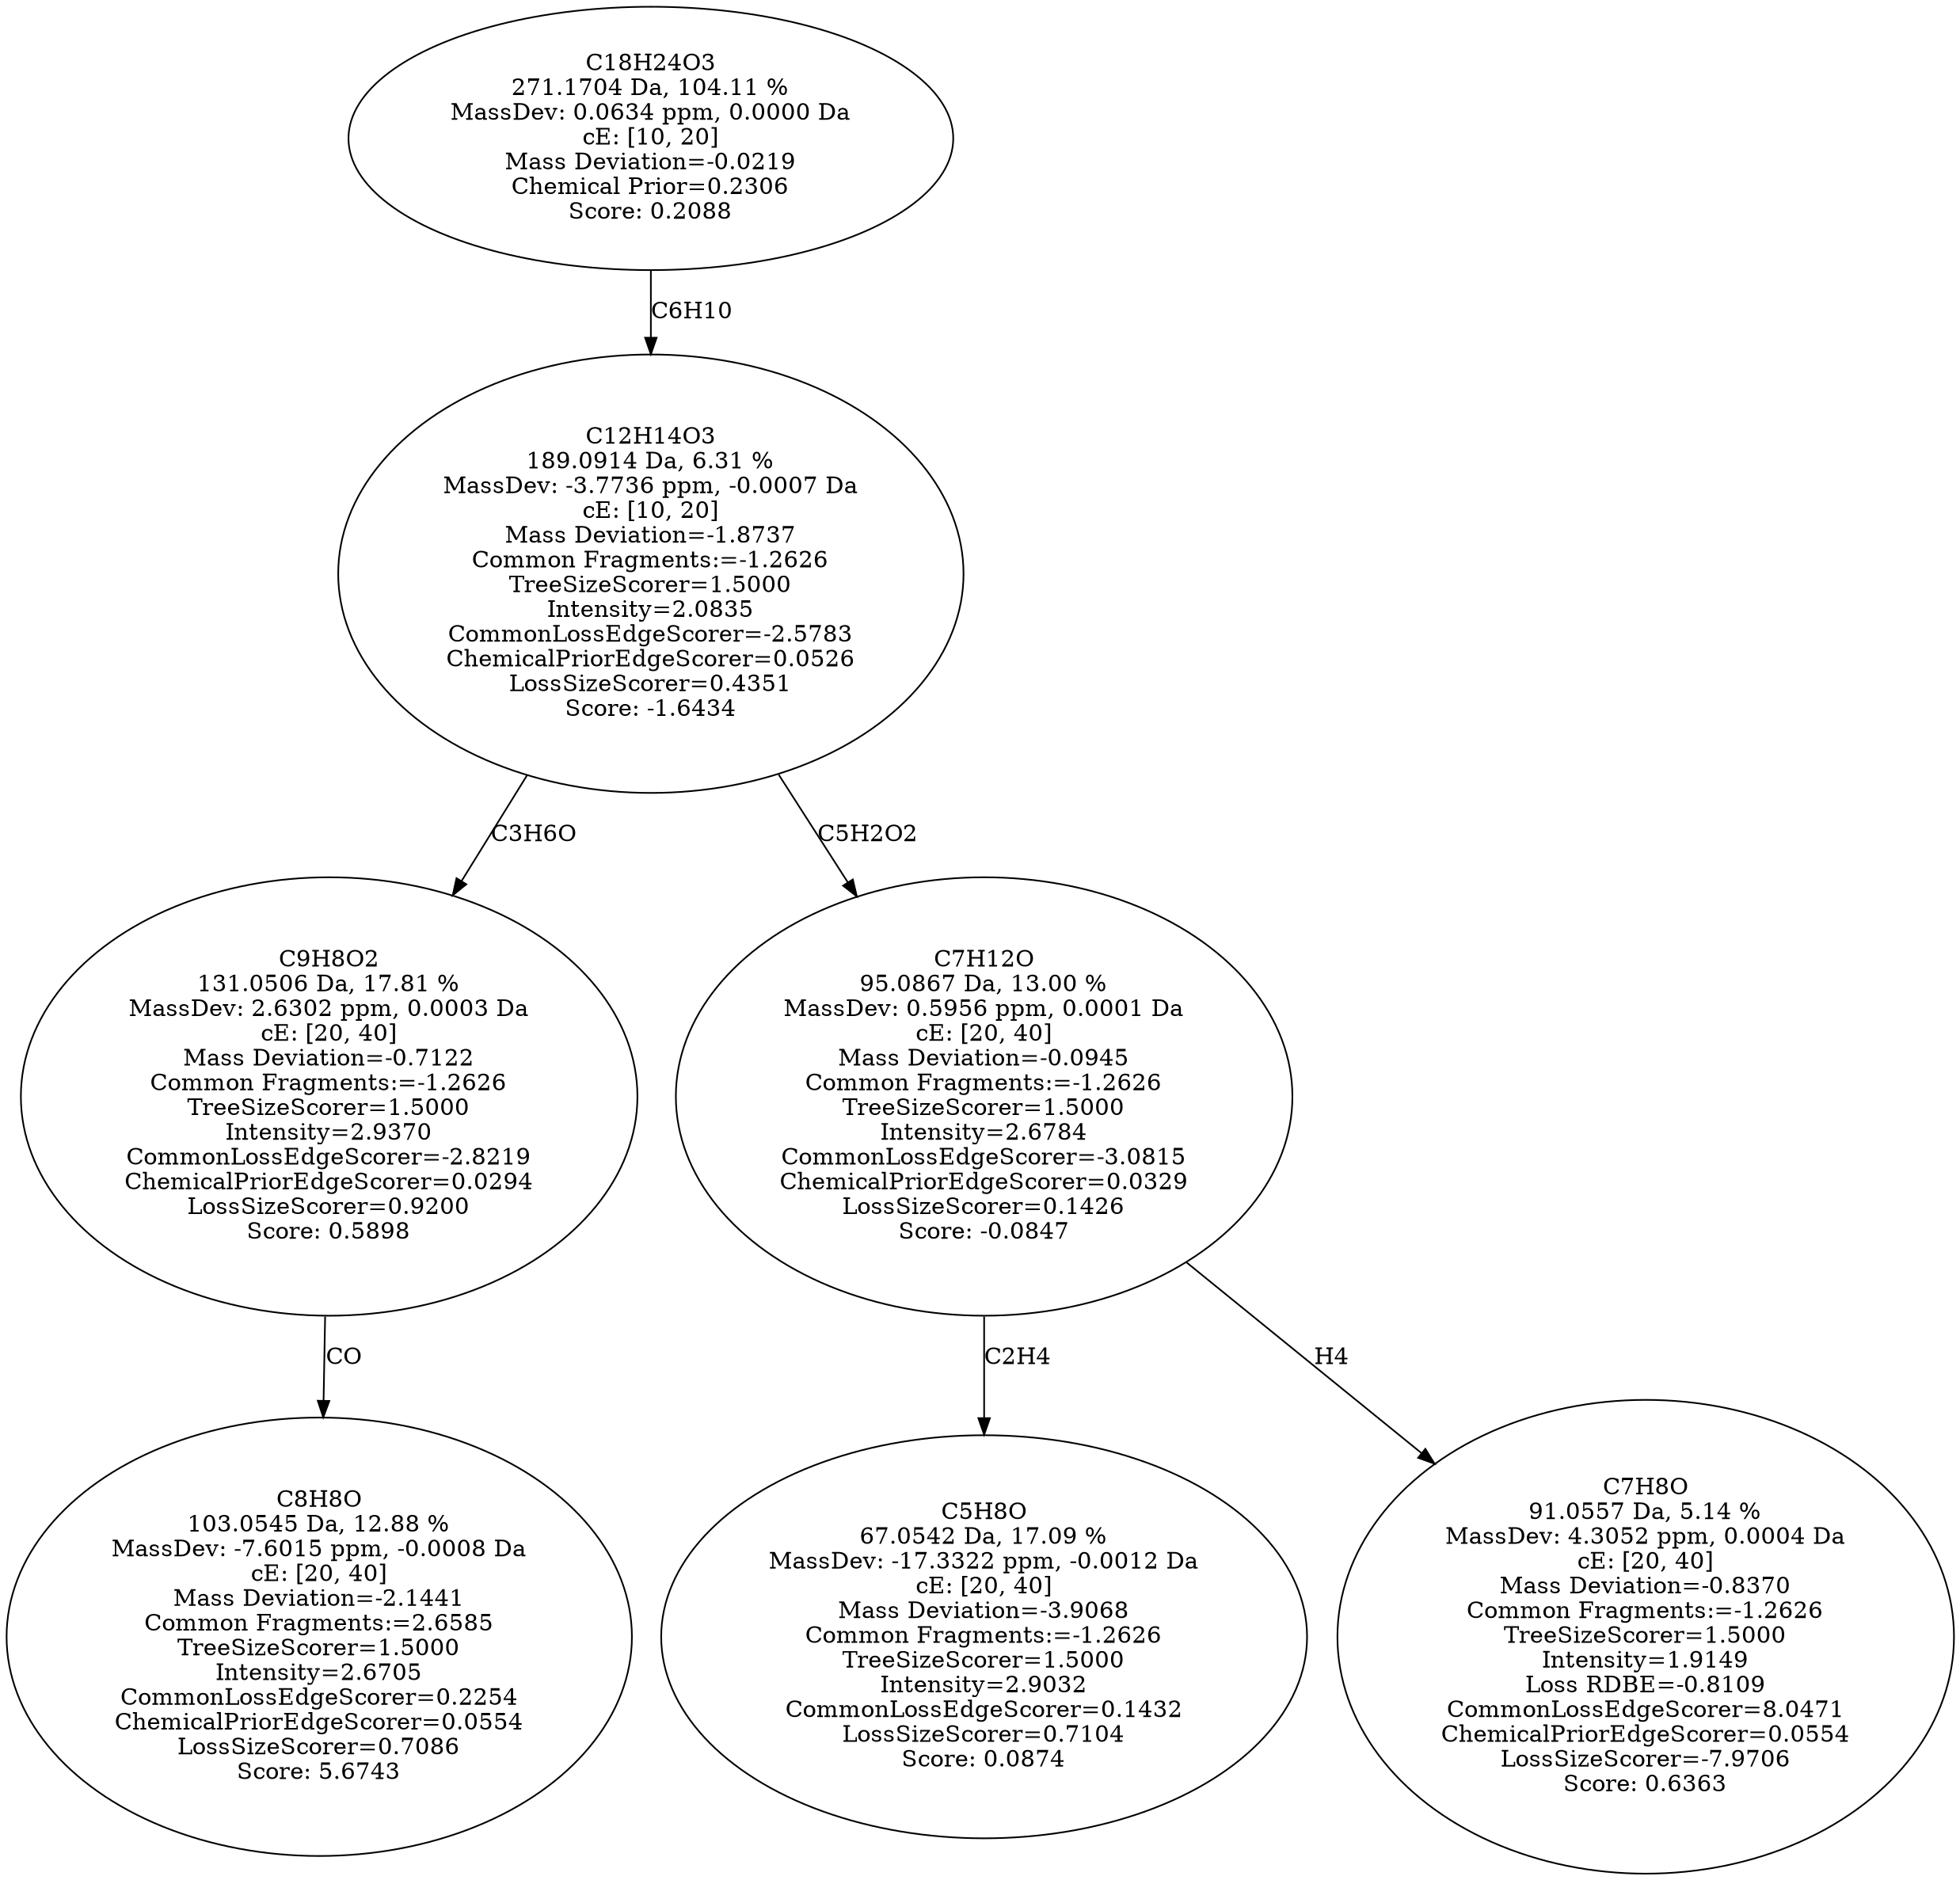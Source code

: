 strict digraph {
v1 [label="C8H8O\n103.0545 Da, 12.88 %\nMassDev: -7.6015 ppm, -0.0008 Da\ncE: [20, 40]\nMass Deviation=-2.1441\nCommon Fragments:=2.6585\nTreeSizeScorer=1.5000\nIntensity=2.6705\nCommonLossEdgeScorer=0.2254\nChemicalPriorEdgeScorer=0.0554\nLossSizeScorer=0.7086\nScore: 5.6743"];
v2 [label="C9H8O2\n131.0506 Da, 17.81 %\nMassDev: 2.6302 ppm, 0.0003 Da\ncE: [20, 40]\nMass Deviation=-0.7122\nCommon Fragments:=-1.2626\nTreeSizeScorer=1.5000\nIntensity=2.9370\nCommonLossEdgeScorer=-2.8219\nChemicalPriorEdgeScorer=0.0294\nLossSizeScorer=0.9200\nScore: 0.5898"];
v3 [label="C5H8O\n67.0542 Da, 17.09 %\nMassDev: -17.3322 ppm, -0.0012 Da\ncE: [20, 40]\nMass Deviation=-3.9068\nCommon Fragments:=-1.2626\nTreeSizeScorer=1.5000\nIntensity=2.9032\nCommonLossEdgeScorer=0.1432\nLossSizeScorer=0.7104\nScore: 0.0874"];
v4 [label="C7H8O\n91.0557 Da, 5.14 %\nMassDev: 4.3052 ppm, 0.0004 Da\ncE: [20, 40]\nMass Deviation=-0.8370\nCommon Fragments:=-1.2626\nTreeSizeScorer=1.5000\nIntensity=1.9149\nLoss RDBE=-0.8109\nCommonLossEdgeScorer=8.0471\nChemicalPriorEdgeScorer=0.0554\nLossSizeScorer=-7.9706\nScore: 0.6363"];
v5 [label="C7H12O\n95.0867 Da, 13.00 %\nMassDev: 0.5956 ppm, 0.0001 Da\ncE: [20, 40]\nMass Deviation=-0.0945\nCommon Fragments:=-1.2626\nTreeSizeScorer=1.5000\nIntensity=2.6784\nCommonLossEdgeScorer=-3.0815\nChemicalPriorEdgeScorer=0.0329\nLossSizeScorer=0.1426\nScore: -0.0847"];
v6 [label="C12H14O3\n189.0914 Da, 6.31 %\nMassDev: -3.7736 ppm, -0.0007 Da\ncE: [10, 20]\nMass Deviation=-1.8737\nCommon Fragments:=-1.2626\nTreeSizeScorer=1.5000\nIntensity=2.0835\nCommonLossEdgeScorer=-2.5783\nChemicalPriorEdgeScorer=0.0526\nLossSizeScorer=0.4351\nScore: -1.6434"];
v7 [label="C18H24O3\n271.1704 Da, 104.11 %\nMassDev: 0.0634 ppm, 0.0000 Da\ncE: [10, 20]\nMass Deviation=-0.0219\nChemical Prior=0.2306\nScore: 0.2088"];
v2 -> v1 [label="CO"];
v6 -> v2 [label="C3H6O"];
v5 -> v3 [label="C2H4"];
v5 -> v4 [label="H4"];
v6 -> v5 [label="C5H2O2"];
v7 -> v6 [label="C6H10"];
}